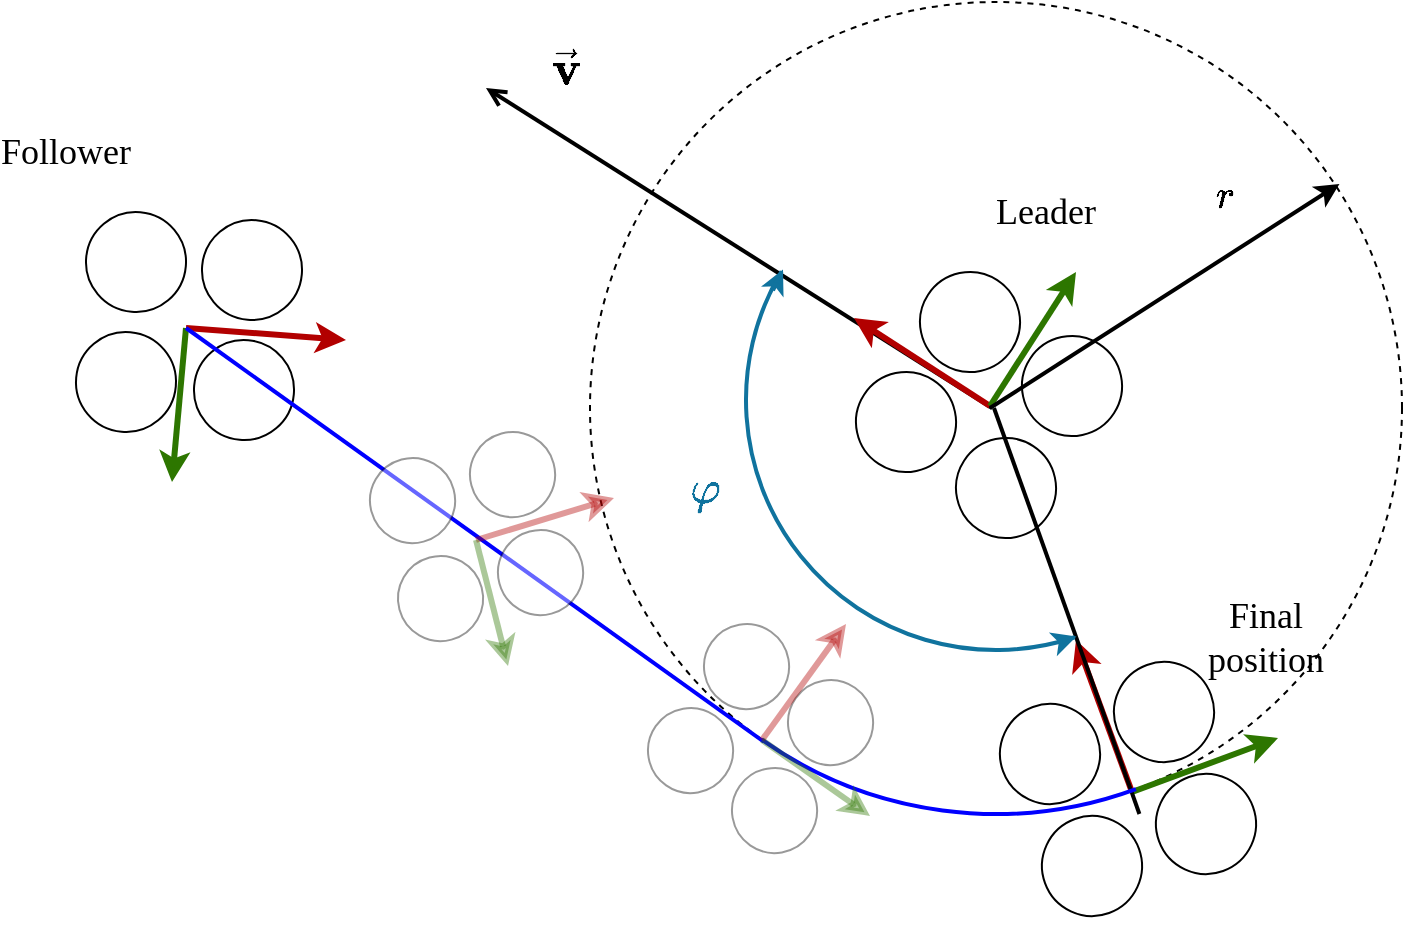 <mxfile>
    <diagram id="3VK4_up74-sv4TFReOoa" name="Page-1">
        <mxGraphModel dx="255" dy="532" grid="1" gridSize="10" guides="1" tooltips="1" connect="1" arrows="1" fold="1" page="1" pageScale="1" pageWidth="827" pageHeight="1169" math="1" shadow="0">
            <root>
                <mxCell id="0"/>
                <mxCell id="1" parent="0"/>
                <mxCell id="25" value="" style="ellipse;whiteSpace=wrap;html=1;aspect=fixed;fontSize=14;fillColor=none;dashed=1;" vertex="1" parent="1">
                    <mxGeometry x="356" y="267" width="406" height="406" as="geometry"/>
                </mxCell>
                <mxCell id="15" value="Final position" style="text;html=1;strokeColor=none;fillColor=none;align=center;verticalAlign=middle;whiteSpace=wrap;rounded=0;fontSize=18;fontFamily=CMU serif;" vertex="1" parent="1">
                    <mxGeometry x="664" y="570" width="60" height="30" as="geometry"/>
                </mxCell>
                <mxCell id="28" value="" style="endArrow=none;html=1;strokeWidth=2;rounded=0;fontSize=14;endFill=0;startArrow=open;startFill=0;" edge="1" parent="1">
                    <mxGeometry width="50" height="50" relative="1" as="geometry">
                        <mxPoint x="304" y="310" as="sourcePoint"/>
                        <mxPoint x="557" y="470" as="targetPoint"/>
                    </mxGeometry>
                </mxCell>
                <mxCell id="17" value="" style="group;rotation=-20;" vertex="1" connectable="0" parent="1">
                    <mxGeometry x="565" y="578" width="135" height="134" as="geometry"/>
                </mxCell>
                <mxCell id="18" value="" style="ellipse;whiteSpace=wrap;html=1;aspect=fixed;rotation=-20;" vertex="1" parent="17">
                    <mxGeometry x="-4" y="40" width="50" height="50" as="geometry"/>
                </mxCell>
                <mxCell id="19" value="" style="ellipse;whiteSpace=wrap;html=1;aspect=fixed;rotation=-20;" vertex="1" parent="17">
                    <mxGeometry x="17" y="96" width="50" height="50" as="geometry"/>
                </mxCell>
                <mxCell id="20" value="" style="ellipse;whiteSpace=wrap;html=1;aspect=fixed;rotation=-20;" vertex="1" parent="17">
                    <mxGeometry x="74" y="75" width="50" height="50" as="geometry"/>
                </mxCell>
                <mxCell id="21" value="" style="ellipse;whiteSpace=wrap;html=1;aspect=fixed;rotation=-20;" vertex="1" parent="17">
                    <mxGeometry x="53" y="19" width="50" height="50" as="geometry"/>
                </mxCell>
                <mxCell id="22" value="" style="endArrow=classic;html=1;fillColor=#e51400;strokeColor=#B20000;strokeWidth=3;" edge="1" parent="17">
                    <mxGeometry width="50" height="50" relative="1" as="geometry">
                        <mxPoint x="62" y="84" as="sourcePoint"/>
                        <mxPoint x="34" y="8" as="targetPoint"/>
                    </mxGeometry>
                </mxCell>
                <mxCell id="23" value="" style="endArrow=classic;html=1;strokeWidth=3;fillColor=#60a917;strokeColor=#2D7600;" edge="1" parent="17">
                    <mxGeometry width="50" height="50" relative="1" as="geometry">
                        <mxPoint x="62" y="84" as="sourcePoint"/>
                        <mxPoint x="135" y="57" as="targetPoint"/>
                    </mxGeometry>
                </mxCell>
                <mxCell id="29" value="$$r$$" style="text;html=1;strokeColor=none;fillColor=none;align=center;verticalAlign=middle;whiteSpace=wrap;rounded=0;fontSize=17;fontStyle=1" vertex="1" parent="1">
                    <mxGeometry x="644" y="350" width="60" height="30" as="geometry"/>
                </mxCell>
                <mxCell id="8" value="Leader" style="text;html=1;strokeColor=none;fillColor=none;align=center;verticalAlign=middle;whiteSpace=wrap;rounded=0;fontSize=18;fontFamily=CMU serif;" vertex="1" parent="1">
                    <mxGeometry x="554" y="357" width="60" height="30" as="geometry"/>
                </mxCell>
                <mxCell id="30" value="" style="group" vertex="1" connectable="0" parent="1">
                    <mxGeometry x="479.417" y="392.417" width="152.165" height="152.165" as="geometry"/>
                </mxCell>
                <mxCell id="2" value="" style="ellipse;whiteSpace=wrap;html=1;aspect=fixed;rotation=-57;" vertex="1" parent="30">
                    <mxGeometry x="9.583" y="59.583" width="50" height="50" as="geometry"/>
                </mxCell>
                <mxCell id="3" value="" style="ellipse;whiteSpace=wrap;html=1;aspect=fixed;rotation=-57;" vertex="1" parent="30">
                    <mxGeometry x="59.583" y="92.583" width="50" height="50" as="geometry"/>
                </mxCell>
                <mxCell id="4" value="" style="ellipse;whiteSpace=wrap;html=1;aspect=fixed;rotation=-57;" vertex="1" parent="30">
                    <mxGeometry x="92.583" y="41.583" width="50" height="50" as="geometry"/>
                </mxCell>
                <mxCell id="5" value="" style="ellipse;whiteSpace=wrap;html=1;aspect=fixed;rotation=-57;" vertex="1" parent="30">
                    <mxGeometry x="41.583" y="9.583" width="50" height="50" as="geometry"/>
                </mxCell>
                <mxCell id="6" value="" style="endArrow=classic;html=1;fillColor=#e51400;strokeColor=#B20000;strokeWidth=3;" edge="1" parent="30">
                    <mxGeometry width="50" height="50" relative="1" as="geometry">
                        <mxPoint x="76.583" y="76.583" as="sourcePoint"/>
                        <mxPoint x="8.583" y="32.583" as="targetPoint"/>
                    </mxGeometry>
                </mxCell>
                <mxCell id="7" value="" style="endArrow=classic;html=1;strokeWidth=3;fillColor=#60a917;strokeColor=#2D7600;" edge="1" parent="30">
                    <mxGeometry width="50" height="50" relative="1" as="geometry">
                        <mxPoint x="76.583" y="76.583" as="sourcePoint"/>
                        <mxPoint x="119.583" y="9.583" as="targetPoint"/>
                    </mxGeometry>
                </mxCell>
                <mxCell id="31" value="" style="endArrow=none;html=1;strokeWidth=2;rounded=0;fontSize=14;exitX=0.666;exitY=0.97;exitDx=0;exitDy=0;exitPerimeter=0;startArrow=none;" edge="1" parent="1" source="50">
                    <mxGeometry width="50" height="50" relative="1" as="geometry">
                        <mxPoint x="624" y="660" as="sourcePoint"/>
                        <mxPoint x="558" y="470" as="targetPoint"/>
                    </mxGeometry>
                </mxCell>
                <mxCell id="35" value="" style="verticalLabelPosition=bottom;verticalAlign=top;html=1;shape=mxgraph.basic.arc;startAngle=0.449;endAngle=0.836;fontSize=16;fillColor=#b1ddf0;rotation=0;aspect=fixed;strokeWidth=2;strokeColor=#10739E;" vertex="1" parent="1">
                    <mxGeometry x="433.997" y="340.997" width="250" height="250" as="geometry"/>
                </mxCell>
                <mxCell id="36" value="" style="endArrow=classic;html=1;strokeWidth=2;fontSize=16;curved=1;entryX=0.07;entryY=0.243;entryDx=0;entryDy=0;entryPerimeter=0;exitX=0.05;exitY=0.285;exitDx=0;exitDy=0;exitPerimeter=0;fillColor=#b1ddf0;strokeColor=#10739e;" edge="1" parent="1">
                    <mxGeometry width="50" height="50" relative="1" as="geometry">
                        <mxPoint x="447.497" y="411.247" as="sourcePoint"/>
                        <mxPoint x="452.497" y="400.747" as="targetPoint"/>
                    </mxGeometry>
                </mxCell>
                <mxCell id="37" value="" style="endArrow=classic;html=1;strokeWidth=2;fontSize=16;curved=1;entryX=0.657;entryY=0.973;entryDx=0;entryDy=0;entryPerimeter=0;exitX=0.627;exitY=0.983;exitDx=0;exitDy=0;exitPerimeter=0;fillColor=#b1ddf0;strokeColor=#10739e;" edge="1" parent="1">
                    <mxGeometry width="50" height="50" relative="1" as="geometry">
                        <mxPoint x="591.747" y="586.747" as="sourcePoint"/>
                        <mxPoint x="599.247" y="584.247" as="targetPoint"/>
                    </mxGeometry>
                </mxCell>
                <mxCell id="38" value="$$\mathbf{\varphi}$$" style="text;html=1;strokeColor=none;fillColor=none;align=center;verticalAlign=middle;whiteSpace=wrap;rounded=0;fontSize=20;fontStyle=1;fontColor=#10739E;" vertex="1" parent="1">
                    <mxGeometry x="384" y="490" width="60" height="40" as="geometry"/>
                </mxCell>
                <mxCell id="39" value="$$\vec{\mathbf{v}}$$" style="text;html=1;strokeColor=none;fillColor=none;align=center;verticalAlign=middle;whiteSpace=wrap;rounded=0;fontSize=20;fontStyle=1;fontColor=#000000;" vertex="1" parent="1">
                    <mxGeometry x="314" y="280" width="60" height="40" as="geometry"/>
                </mxCell>
                <mxCell id="40" value="" style="group;rotation=95;" vertex="1" connectable="0" parent="1">
                    <mxGeometry x="99" y="375.0" width="135" height="134" as="geometry"/>
                </mxCell>
                <mxCell id="41" value="" style="ellipse;whiteSpace=wrap;html=1;aspect=fixed;rotation=95;" vertex="1" parent="40">
                    <mxGeometry x="63" y="1" width="50" height="50" as="geometry"/>
                </mxCell>
                <mxCell id="42" value="" style="ellipse;whiteSpace=wrap;html=1;aspect=fixed;rotation=95;" vertex="1" parent="40">
                    <mxGeometry x="5" y="-3" width="50" height="50" as="geometry"/>
                </mxCell>
                <mxCell id="43" value="" style="ellipse;whiteSpace=wrap;html=1;aspect=fixed;rotation=95;" vertex="1" parent="40">
                    <mxGeometry y="57" width="50" height="50" as="geometry"/>
                </mxCell>
                <mxCell id="44" value="" style="ellipse;whiteSpace=wrap;html=1;aspect=fixed;rotation=95;" vertex="1" parent="40">
                    <mxGeometry x="59" y="61" width="50" height="50" as="geometry"/>
                </mxCell>
                <mxCell id="45" value="" style="endArrow=classic;html=1;fillColor=#e51400;strokeColor=#B20000;strokeWidth=3;" edge="1" parent="40">
                    <mxGeometry width="50" height="50" relative="1" as="geometry">
                        <mxPoint x="55" y="55" as="sourcePoint"/>
                        <mxPoint x="135" y="61" as="targetPoint"/>
                    </mxGeometry>
                </mxCell>
                <mxCell id="46" value="" style="endArrow=classic;html=1;strokeWidth=3;fillColor=#60a917;strokeColor=#2D7600;" edge="1" parent="40">
                    <mxGeometry width="50" height="50" relative="1" as="geometry">
                        <mxPoint x="55" y="55" as="sourcePoint"/>
                        <mxPoint x="48" y="132" as="targetPoint"/>
                    </mxGeometry>
                </mxCell>
                <mxCell id="47" value="Follower" style="text;html=1;strokeColor=none;fillColor=none;align=center;verticalAlign=middle;whiteSpace=wrap;rounded=0;fontSize=18;fontFamily=CMU serif;" vertex="1" parent="1">
                    <mxGeometry x="64" y="327" width="60" height="30" as="geometry"/>
                </mxCell>
                <mxCell id="48" value="" style="endArrow=none;html=1;strokeWidth=2;fontSize=18;fontColor=#000000;curved=1;exitX=0.214;exitY=0.911;exitDx=0;exitDy=0;exitPerimeter=0;strokeColor=#0000FF;" edge="1" parent="1" source="25">
                    <mxGeometry width="50" height="50" relative="1" as="geometry">
                        <mxPoint x="424" y="510" as="sourcePoint"/>
                        <mxPoint x="154" y="430" as="targetPoint"/>
                    </mxGeometry>
                </mxCell>
                <mxCell id="51" value="" style="endArrow=none;html=1;strokeWidth=2;rounded=0;fontSize=14;exitX=0.666;exitY=0.97;exitDx=0;exitDy=0;exitPerimeter=0;" edge="1" parent="1" source="25" target="50">
                    <mxGeometry width="50" height="50" relative="1" as="geometry">
                        <mxPoint x="626.396" y="660.82" as="sourcePoint"/>
                        <mxPoint x="558" y="470.0" as="targetPoint"/>
                    </mxGeometry>
                </mxCell>
                <mxCell id="50" value="" style="verticalLabelPosition=bottom;verticalAlign=top;html=1;shape=mxgraph.basic.arc;startAngle=0.444;endAngle=0.598;strokeColor=#0000FF;strokeWidth=2;fontSize=18;fontColor=#000000;fillColor=none;gradientColor=none;rotation=0;" vertex="1" parent="1">
                    <mxGeometry x="356" y="267" width="406" height="406" as="geometry"/>
                </mxCell>
                <mxCell id="52" value="" style="group;rotation=75;" vertex="1" connectable="0" parent="1">
                    <mxGeometry x="269" y="481.0" width="120" height="114" as="geometry"/>
                </mxCell>
                <mxCell id="53" value="" style="ellipse;whiteSpace=wrap;html=1;aspect=fixed;rotation=75;opacity=40;" vertex="1" parent="52">
                    <mxGeometry x="27" y="1" width="42.537" height="42.537" as="geometry"/>
                </mxCell>
                <mxCell id="54" value="" style="ellipse;whiteSpace=wrap;html=1;aspect=fixed;rotation=75;opacity=40;" vertex="1" parent="52">
                    <mxGeometry x="-23" y="14" width="42.537" height="42.537" as="geometry"/>
                </mxCell>
                <mxCell id="55" value="" style="ellipse;whiteSpace=wrap;html=1;aspect=fixed;rotation=75;opacity=40;" vertex="1" parent="52">
                    <mxGeometry x="-9" y="63" width="42.537" height="42.537" as="geometry"/>
                </mxCell>
                <mxCell id="56" value="" style="ellipse;whiteSpace=wrap;html=1;aspect=fixed;rotation=75;opacity=40;" vertex="1" parent="52">
                    <mxGeometry x="41" y="50" width="42.537" height="42.537" as="geometry"/>
                </mxCell>
                <mxCell id="57" value="" style="endArrow=classic;html=1;fillColor=#e51400;strokeColor=#B20000;strokeWidth=3;opacity=40;" edge="1" parent="52">
                    <mxGeometry width="50" height="50" relative="1" as="geometry">
                        <mxPoint x="30" y="55" as="sourcePoint"/>
                        <mxPoint x="99" y="34" as="targetPoint"/>
                    </mxGeometry>
                </mxCell>
                <mxCell id="58" value="" style="endArrow=classic;html=1;strokeWidth=3;fillColor=#60a917;strokeColor=#2D7600;opacity=40;" edge="1" parent="52">
                    <mxGeometry width="50" height="50" relative="1" as="geometry">
                        <mxPoint x="30" y="55" as="sourcePoint"/>
                        <mxPoint x="46" y="118" as="targetPoint"/>
                    </mxGeometry>
                </mxCell>
                <mxCell id="59" value="" style="group;rotation=35;" vertex="1" connectable="0" parent="1">
                    <mxGeometry x="407" y="562" width="120" height="114" as="geometry"/>
                </mxCell>
                <mxCell id="60" value="" style="ellipse;whiteSpace=wrap;html=1;aspect=fixed;rotation=35;opacity=40;" vertex="1" parent="59">
                    <mxGeometry x="6" y="16" width="42.537" height="42.537" as="geometry"/>
                </mxCell>
                <mxCell id="61" value="" style="ellipse;whiteSpace=wrap;html=1;aspect=fixed;rotation=35;opacity=40;" vertex="1" parent="59">
                    <mxGeometry x="-22" y="58" width="42.537" height="42.537" as="geometry"/>
                </mxCell>
                <mxCell id="62" value="" style="ellipse;whiteSpace=wrap;html=1;aspect=fixed;rotation=35;opacity=40;" vertex="1" parent="59">
                    <mxGeometry x="20" y="88" width="42.537" height="42.537" as="geometry"/>
                </mxCell>
                <mxCell id="63" value="" style="ellipse;whiteSpace=wrap;html=1;aspect=fixed;rotation=35;opacity=40;" vertex="1" parent="59">
                    <mxGeometry x="48" y="44" width="42.537" height="42.537" as="geometry"/>
                </mxCell>
                <mxCell id="64" value="" style="endArrow=classic;html=1;fillColor=#e51400;strokeColor=#B20000;strokeWidth=3;opacity=40;" edge="1" parent="59">
                    <mxGeometry width="50" height="50" relative="1" as="geometry">
                        <mxPoint x="35" y="74" as="sourcePoint"/>
                        <mxPoint x="77" y="16" as="targetPoint"/>
                    </mxGeometry>
                </mxCell>
                <mxCell id="65" value="" style="endArrow=classic;html=1;strokeWidth=3;fillColor=#60a917;strokeColor=#2D7600;opacity=40;" edge="1" parent="59">
                    <mxGeometry width="50" height="50" relative="1" as="geometry">
                        <mxPoint x="35" y="74" as="sourcePoint"/>
                        <mxPoint x="89" y="112" as="targetPoint"/>
                    </mxGeometry>
                </mxCell>
                <mxCell id="27" value="" style="endArrow=classic;html=1;rounded=0;strokeWidth=2;fontSize=14;entryX=0.923;entryY=0.224;entryDx=0;entryDy=0;entryPerimeter=0;" edge="1" parent="1" target="25">
                    <mxGeometry width="50" height="50" relative="1" as="geometry">
                        <mxPoint x="556" y="470" as="sourcePoint"/>
                        <mxPoint x="694" y="440" as="targetPoint"/>
                    </mxGeometry>
                </mxCell>
            </root>
        </mxGraphModel>
    </diagram>
</mxfile>